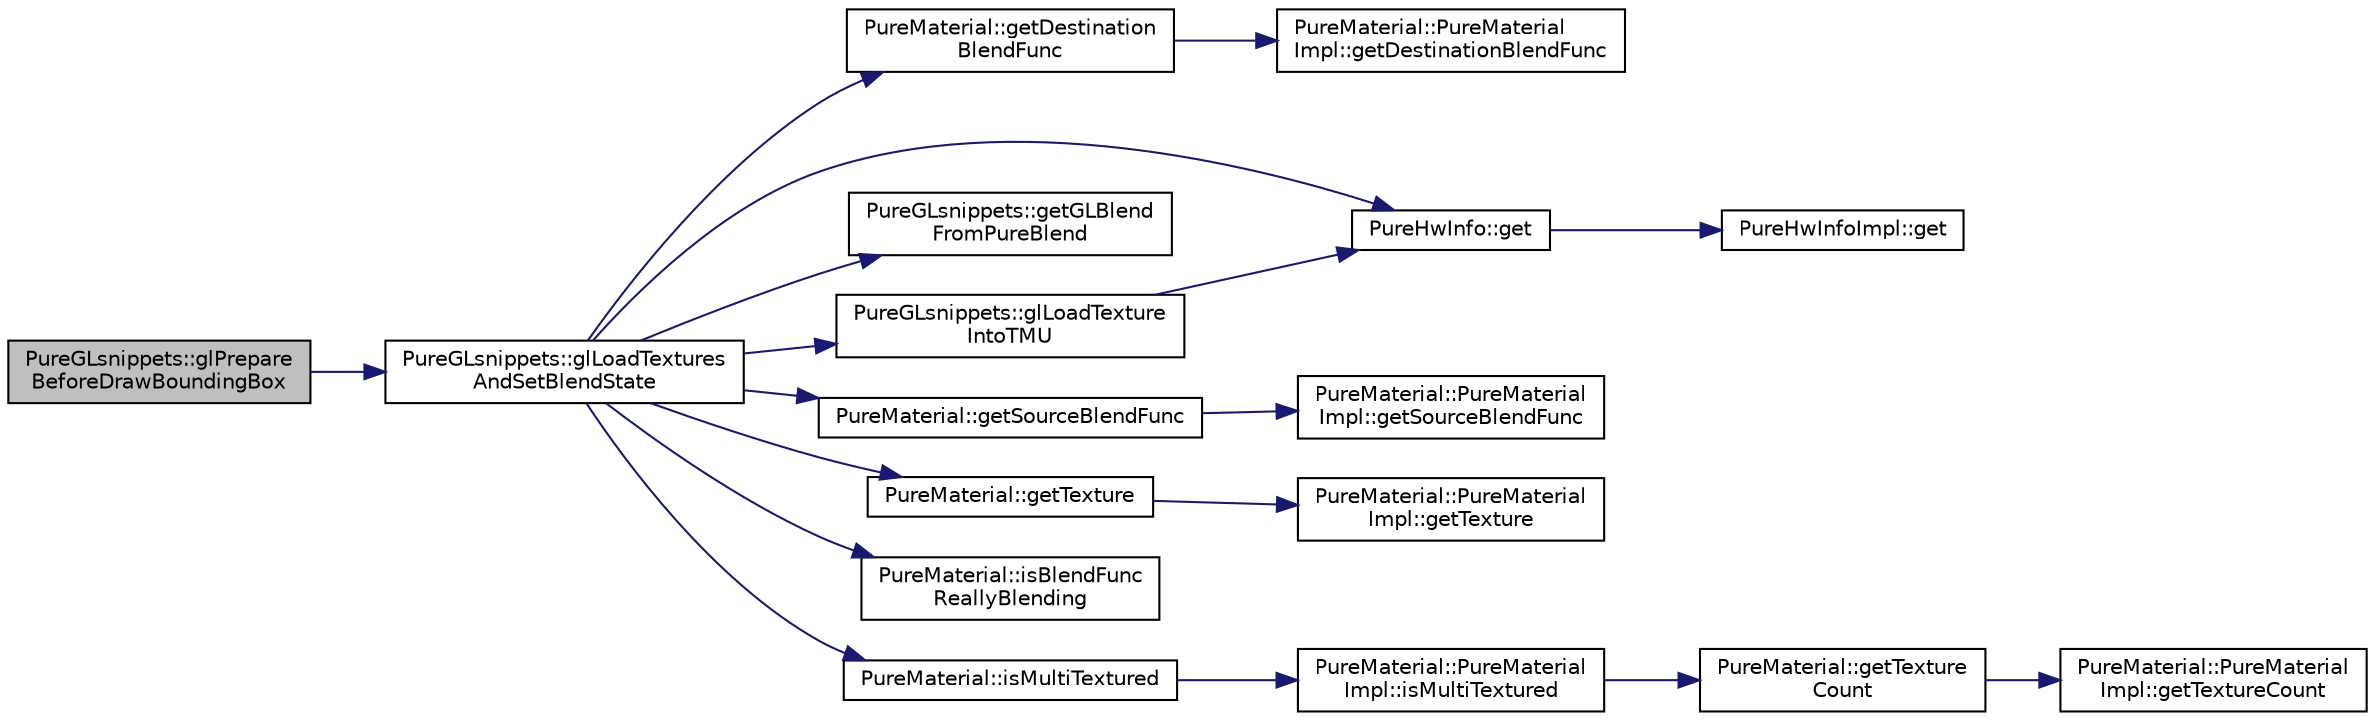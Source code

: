digraph "PureGLsnippets::glPrepareBeforeDrawBoundingBox"
{
 // LATEX_PDF_SIZE
  edge [fontname="Helvetica",fontsize="10",labelfontname="Helvetica",labelfontsize="10"];
  node [fontname="Helvetica",fontsize="10",shape=record];
  rankdir="LR";
  Node1 [label="PureGLsnippets::glPrepare\lBeforeDrawBoundingBox",height=0.2,width=0.4,color="black", fillcolor="grey75", style="filled", fontcolor="black",tooltip=" "];
  Node1 -> Node2 [color="midnightblue",fontsize="10",style="solid",fontname="Helvetica"];
  Node2 [label="PureGLsnippets::glLoadTextures\lAndSetBlendState",height=0.2,width=0.4,color="black", fillcolor="white", style="filled",URL="$class_pure_g_lsnippets.html#af3373ec54d0856b9ea89a3c1b277f6aa",tooltip="Loads all textures into texture mapping units and sets blending if needed for single-pass multitextur..."];
  Node2 -> Node3 [color="midnightblue",fontsize="10",style="solid",fontname="Helvetica"];
  Node3 [label="PureHwInfo::get",height=0.2,width=0.4,color="black", fillcolor="white", style="filled",URL="$class_pure_hw_info.html#a5d801d548489e9f6c9a3485b8979af3f",tooltip="Gets the singleton instance."];
  Node3 -> Node4 [color="midnightblue",fontsize="10",style="solid",fontname="Helvetica"];
  Node4 [label="PureHwInfoImpl::get",height=0.2,width=0.4,color="black", fillcolor="white", style="filled",URL="$class_pure_hw_info_impl.html#a54faedd6ce3a5750139d457f4a8a22f2",tooltip="Gets the singleton instance."];
  Node2 -> Node5 [color="midnightblue",fontsize="10",style="solid",fontname="Helvetica"];
  Node5 [label="PureMaterial::getDestination\lBlendFunc",height=0.2,width=0.4,color="black", fillcolor="white", style="filled",URL="$class_pure_material.html#a6da69b985d3b4aaa53e1fd09e60a0cf3",tooltip="Gets the destination blend factor on the specified level."];
  Node5 -> Node6 [color="midnightblue",fontsize="10",style="solid",fontname="Helvetica"];
  Node6 [label="PureMaterial::PureMaterial\lImpl::getDestinationBlendFunc",height=0.2,width=0.4,color="black", fillcolor="white", style="filled",URL="$class_pure_material_1_1_pure_material_impl.html#a27ebedf739437582388bcf695952a905",tooltip=" "];
  Node2 -> Node7 [color="midnightblue",fontsize="10",style="solid",fontname="Helvetica"];
  Node7 [label="PureGLsnippets::getGLBlend\lFromPureBlend",height=0.2,width=0.4,color="black", fillcolor="white", style="filled",URL="$class_pure_g_lsnippets.html#ae569eaca49e2b7b99dedaa0250e021be",tooltip="Gets the appropriate GL enum for the given Pure blend factor."];
  Node2 -> Node8 [color="midnightblue",fontsize="10",style="solid",fontname="Helvetica"];
  Node8 [label="PureMaterial::getSourceBlendFunc",height=0.2,width=0.4,color="black", fillcolor="white", style="filled",URL="$class_pure_material.html#ae232adc941aec0ffbe7533c28ec58546",tooltip="Gets the source blend factor on the specified level."];
  Node8 -> Node9 [color="midnightblue",fontsize="10",style="solid",fontname="Helvetica"];
  Node9 [label="PureMaterial::PureMaterial\lImpl::getSourceBlendFunc",height=0.2,width=0.4,color="black", fillcolor="white", style="filled",URL="$class_pure_material_1_1_pure_material_impl.html#abf42ebc8a2be9ca0558c18856d756244",tooltip=" "];
  Node2 -> Node10 [color="midnightblue",fontsize="10",style="solid",fontname="Helvetica"];
  Node10 [label="PureMaterial::getTexture",height=0.2,width=0.4,color="black", fillcolor="white", style="filled",URL="$class_pure_material.html#aac639580d21c36bce9a095a0a15ce074",tooltip="Gets the texture of the material on the specified level."];
  Node10 -> Node11 [color="midnightblue",fontsize="10",style="solid",fontname="Helvetica"];
  Node11 [label="PureMaterial::PureMaterial\lImpl::getTexture",height=0.2,width=0.4,color="black", fillcolor="white", style="filled",URL="$class_pure_material_1_1_pure_material_impl.html#a2938b62292a5e989159eb403b65648bb",tooltip=" "];
  Node2 -> Node12 [color="midnightblue",fontsize="10",style="solid",fontname="Helvetica"];
  Node12 [label="PureGLsnippets::glLoadTexture\lIntoTMU",height=0.2,width=0.4,color="black", fillcolor="white", style="filled",URL="$class_pure_g_lsnippets.html#abf470a0dd0c951d820fee3f6dcf48a39",tooltip="Loads the given texture into the texture mapping unit."];
  Node12 -> Node3 [color="midnightblue",fontsize="10",style="solid",fontname="Helvetica"];
  Node2 -> Node13 [color="midnightblue",fontsize="10",style="solid",fontname="Helvetica"];
  Node13 [label="PureMaterial::isBlendFunc\lReallyBlending",height=0.2,width=0.4,color="black", fillcolor="white", style="filled",URL="$class_pure_material.html#a6d975b46498ae73a8bf69e774123c271",tooltip="Gets whether the given source and destination factors really mean blending or not."];
  Node2 -> Node14 [color="midnightblue",fontsize="10",style="solid",fontname="Helvetica"];
  Node14 [label="PureMaterial::isMultiTextured",height=0.2,width=0.4,color="black", fillcolor="white", style="filled",URL="$class_pure_material.html#a52e0a9ed8c232e1d2a0124337e4df67c",tooltip="Gets whether the material has at least 2 textured layers."];
  Node14 -> Node15 [color="midnightblue",fontsize="10",style="solid",fontname="Helvetica"];
  Node15 [label="PureMaterial::PureMaterial\lImpl::isMultiTextured",height=0.2,width=0.4,color="black", fillcolor="white", style="filled",URL="$class_pure_material_1_1_pure_material_impl.html#a79c53753d37610b5e594fef9068c0c95",tooltip=" "];
  Node15 -> Node16 [color="midnightblue",fontsize="10",style="solid",fontname="Helvetica"];
  Node16 [label="PureMaterial::getTexture\lCount",height=0.2,width=0.4,color="black", fillcolor="white", style="filled",URL="$class_pure_material.html#ab817ea8a9b5c097ae3edc0ea05a7b7ab",tooltip="Gets the number of textures assigned to this material."];
  Node16 -> Node17 [color="midnightblue",fontsize="10",style="solid",fontname="Helvetica"];
  Node17 [label="PureMaterial::PureMaterial\lImpl::getTextureCount",height=0.2,width=0.4,color="black", fillcolor="white", style="filled",URL="$class_pure_material_1_1_pure_material_impl.html#a692996ba68d7e5dc66a5b65e57bffad5",tooltip=" "];
}

